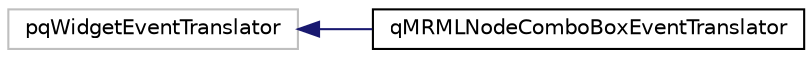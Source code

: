 digraph "Graphical Class Hierarchy"
{
  bgcolor="transparent";
  edge [fontname="Helvetica",fontsize="10",labelfontname="Helvetica",labelfontsize="10"];
  node [fontname="Helvetica",fontsize="10",shape=record];
  rankdir="LR";
  Node874 [label="pqWidgetEventTranslator",height=0.2,width=0.4,color="grey75"];
  Node874 -> Node0 [dir="back",color="midnightblue",fontsize="10",style="solid",fontname="Helvetica"];
  Node0 [label="qMRMLNodeComboBoxEventTranslator",height=0.2,width=0.4,color="black",URL="$classqMRMLNodeComboBoxEventTranslator.html"];
}
